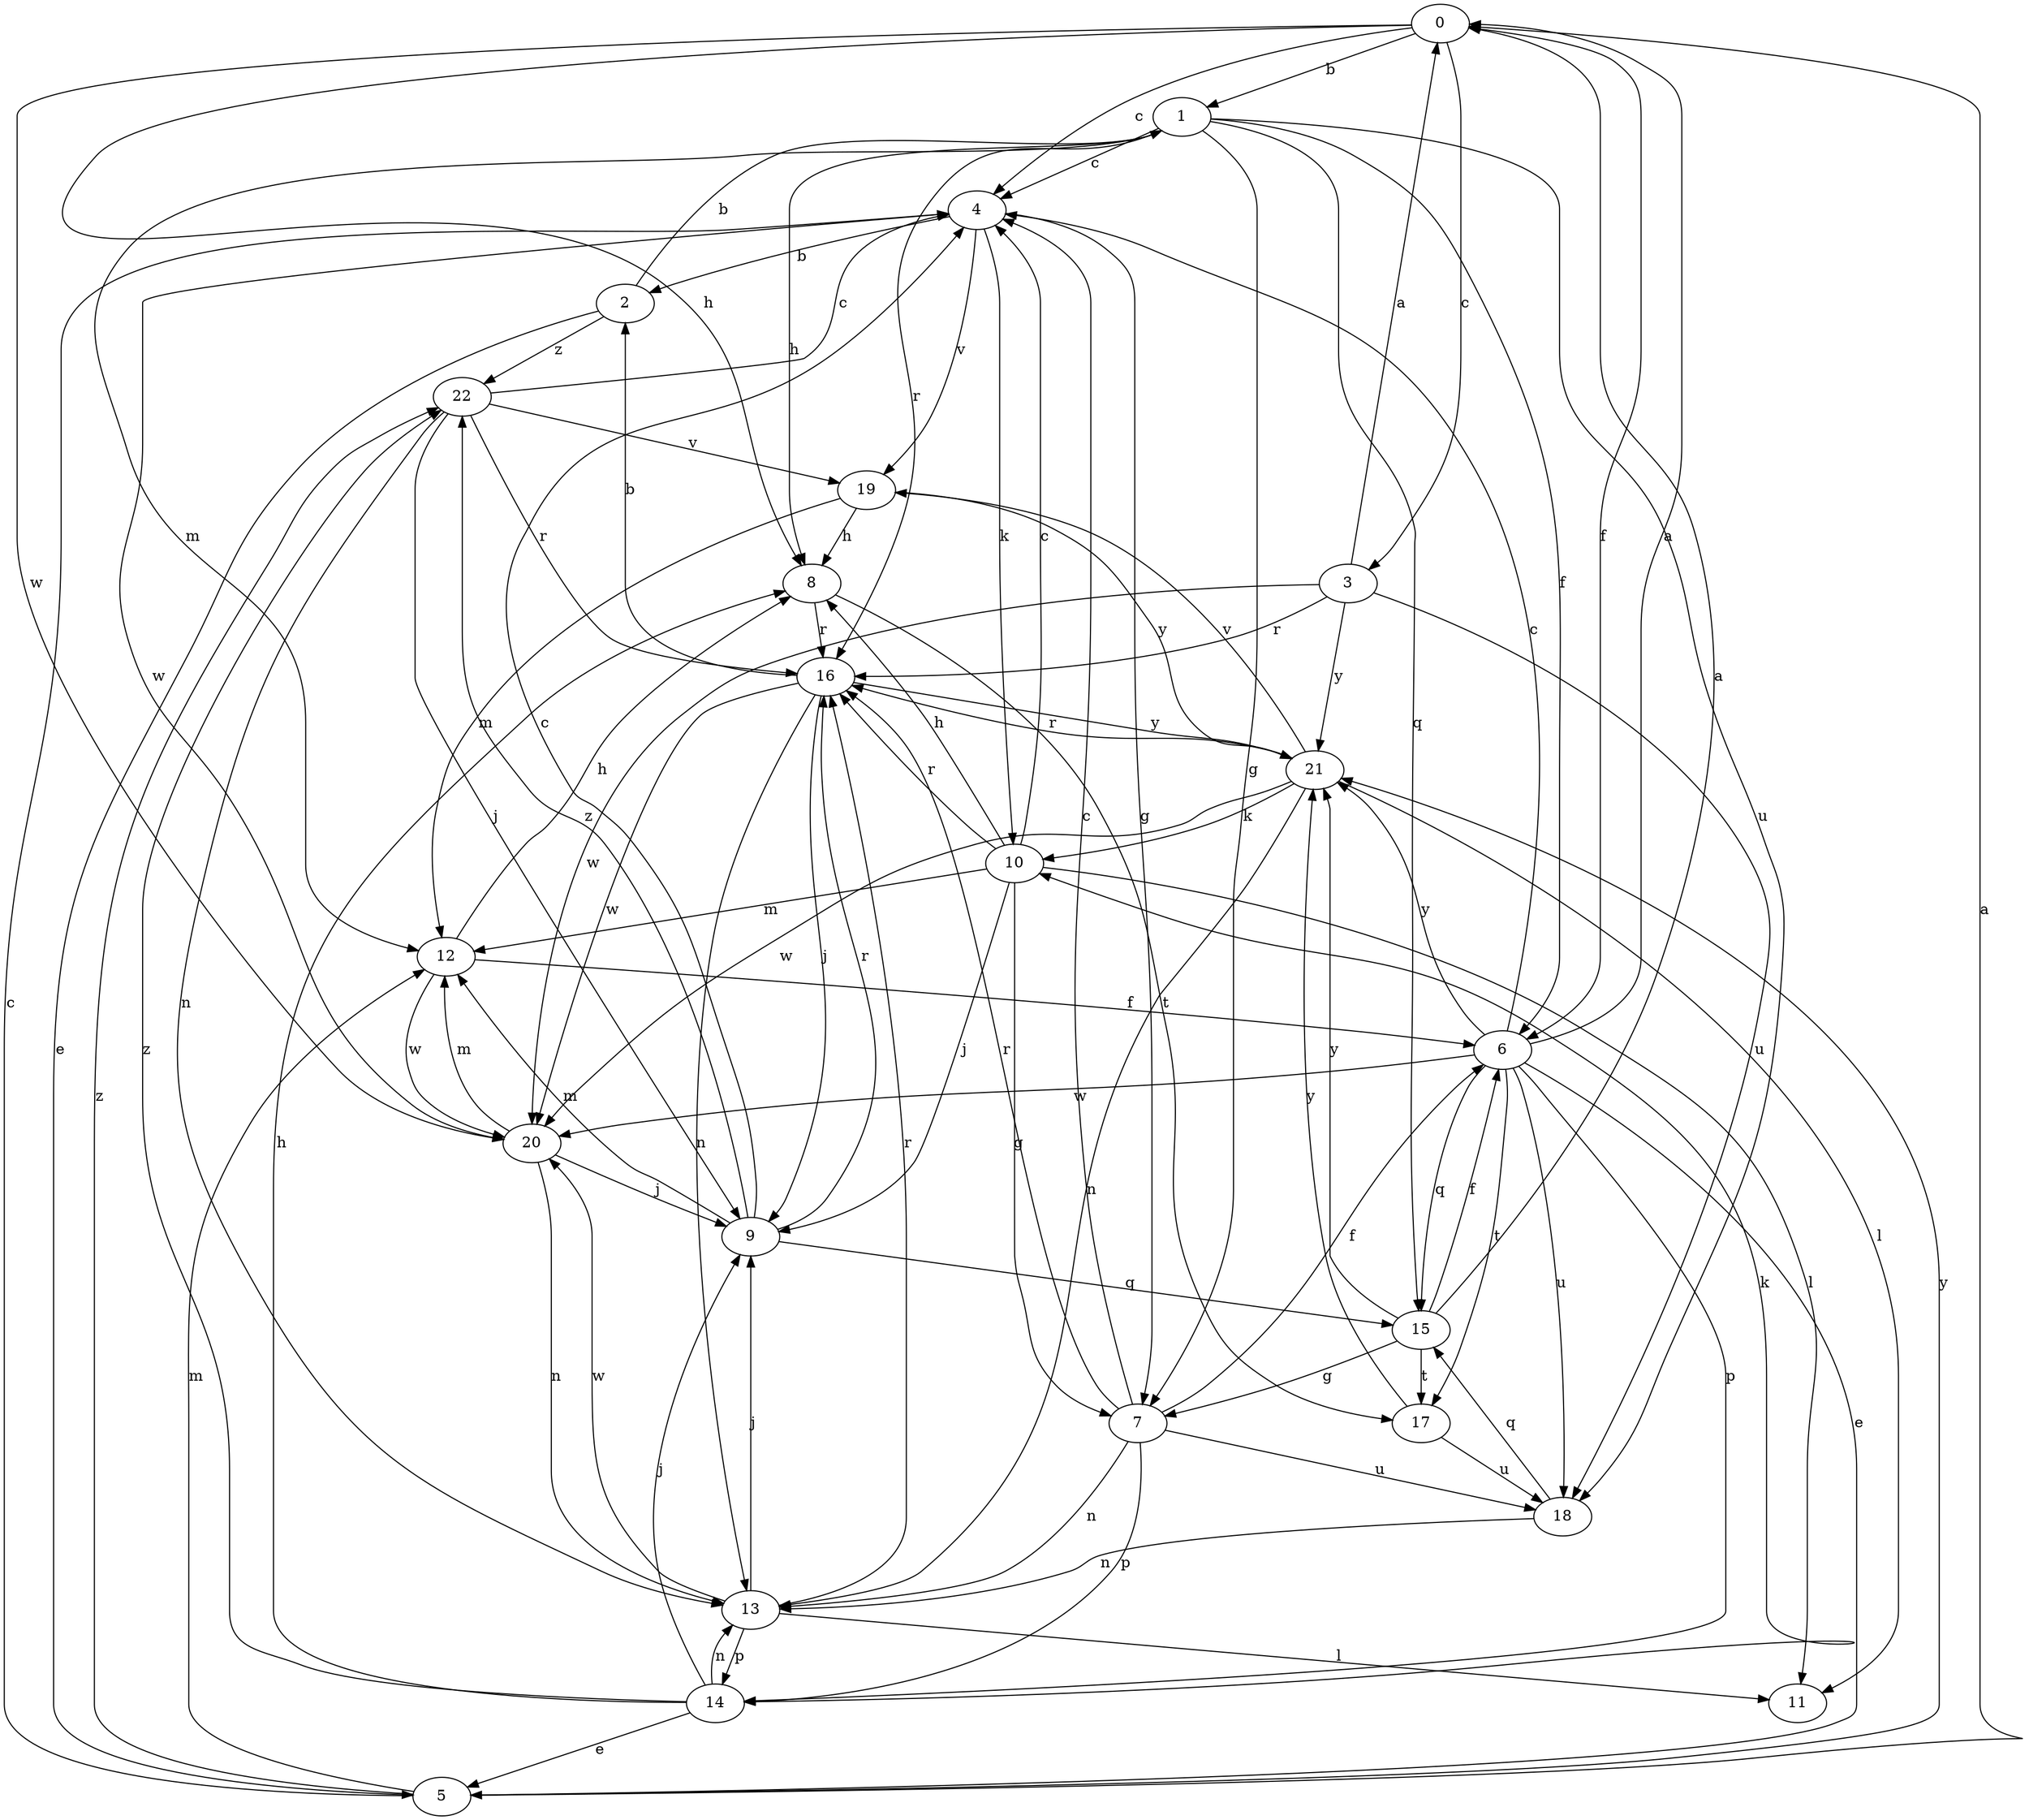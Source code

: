 strict digraph  {
0;
1;
2;
3;
4;
5;
6;
7;
8;
9;
10;
11;
12;
13;
14;
15;
16;
17;
18;
19;
20;
21;
22;
0 -> 1  [label=b];
0 -> 3  [label=c];
0 -> 4  [label=c];
0 -> 6  [label=f];
0 -> 8  [label=h];
0 -> 20  [label=w];
1 -> 4  [label=c];
1 -> 6  [label=f];
1 -> 7  [label=g];
1 -> 8  [label=h];
1 -> 12  [label=m];
1 -> 15  [label=q];
1 -> 16  [label=r];
1 -> 18  [label=u];
2 -> 1  [label=b];
2 -> 5  [label=e];
2 -> 22  [label=z];
3 -> 0  [label=a];
3 -> 16  [label=r];
3 -> 18  [label=u];
3 -> 20  [label=w];
3 -> 21  [label=y];
4 -> 2  [label=b];
4 -> 7  [label=g];
4 -> 10  [label=k];
4 -> 19  [label=v];
4 -> 20  [label=w];
5 -> 0  [label=a];
5 -> 4  [label=c];
5 -> 12  [label=m];
5 -> 21  [label=y];
5 -> 22  [label=z];
6 -> 0  [label=a];
6 -> 4  [label=c];
6 -> 5  [label=e];
6 -> 14  [label=p];
6 -> 15  [label=q];
6 -> 17  [label=t];
6 -> 18  [label=u];
6 -> 20  [label=w];
6 -> 21  [label=y];
7 -> 4  [label=c];
7 -> 6  [label=f];
7 -> 13  [label=n];
7 -> 14  [label=p];
7 -> 16  [label=r];
7 -> 18  [label=u];
8 -> 16  [label=r];
8 -> 17  [label=t];
9 -> 4  [label=c];
9 -> 12  [label=m];
9 -> 15  [label=q];
9 -> 16  [label=r];
9 -> 22  [label=z];
10 -> 4  [label=c];
10 -> 7  [label=g];
10 -> 8  [label=h];
10 -> 9  [label=j];
10 -> 11  [label=l];
10 -> 12  [label=m];
10 -> 16  [label=r];
12 -> 6  [label=f];
12 -> 8  [label=h];
12 -> 20  [label=w];
13 -> 9  [label=j];
13 -> 11  [label=l];
13 -> 14  [label=p];
13 -> 16  [label=r];
13 -> 20  [label=w];
14 -> 5  [label=e];
14 -> 8  [label=h];
14 -> 9  [label=j];
14 -> 10  [label=k];
14 -> 13  [label=n];
14 -> 22  [label=z];
15 -> 0  [label=a];
15 -> 6  [label=f];
15 -> 7  [label=g];
15 -> 17  [label=t];
15 -> 21  [label=y];
16 -> 2  [label=b];
16 -> 9  [label=j];
16 -> 13  [label=n];
16 -> 20  [label=w];
16 -> 21  [label=y];
17 -> 18  [label=u];
17 -> 21  [label=y];
18 -> 13  [label=n];
18 -> 15  [label=q];
19 -> 8  [label=h];
19 -> 12  [label=m];
19 -> 21  [label=y];
20 -> 9  [label=j];
20 -> 12  [label=m];
20 -> 13  [label=n];
21 -> 10  [label=k];
21 -> 11  [label=l];
21 -> 13  [label=n];
21 -> 16  [label=r];
21 -> 19  [label=v];
21 -> 20  [label=w];
22 -> 4  [label=c];
22 -> 9  [label=j];
22 -> 13  [label=n];
22 -> 16  [label=r];
22 -> 19  [label=v];
}
